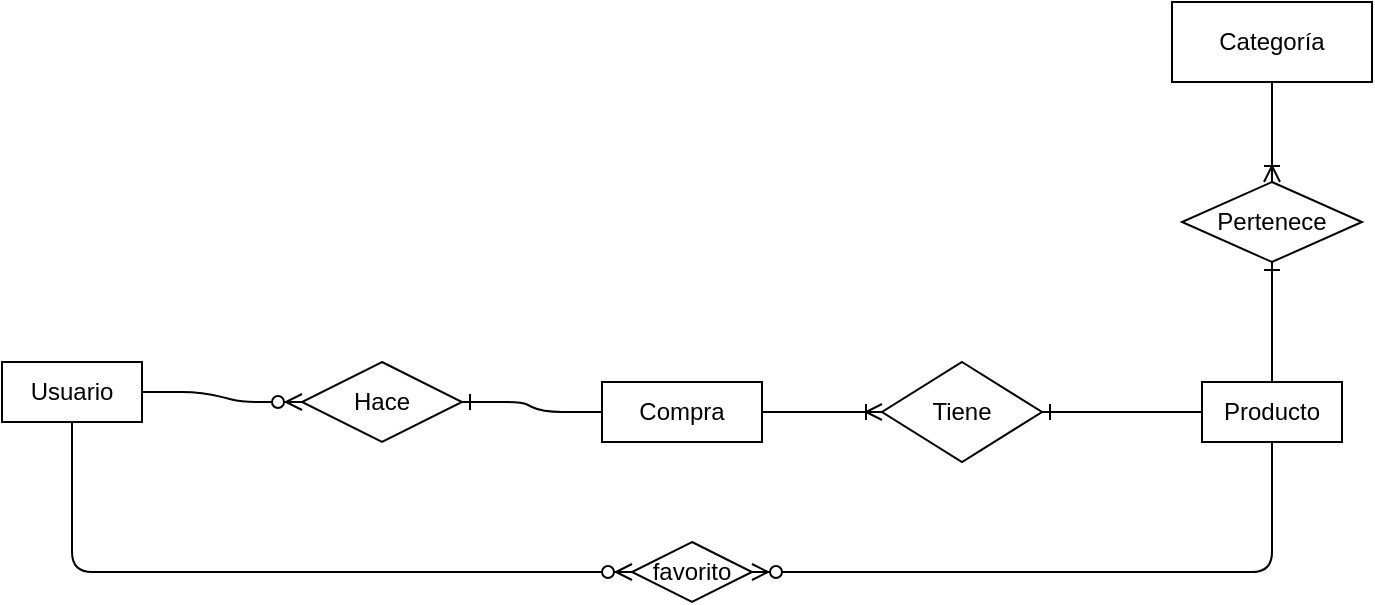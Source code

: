 <mxfile version="14.2.9" type="github" pages="2">
  <diagram id="RxzH7hs2ZWaWXFJWe1hk" name="Page-2">
    <mxGraphModel dx="862" dy="1648" grid="1" gridSize="10" guides="1" tooltips="1" connect="1" arrows="1" fold="1" page="1" pageScale="1" pageWidth="827" pageHeight="1169" math="0" shadow="0">
      <root>
        <mxCell id="3KeiPZf0ssVmCGk3pfz3-0" />
        <mxCell id="3KeiPZf0ssVmCGk3pfz3-1" parent="3KeiPZf0ssVmCGk3pfz3-0" />
        <mxCell id="3KeiPZf0ssVmCGk3pfz3-2" value="Usuario" style="whiteSpace=wrap;html=1;align=center;" parent="3KeiPZf0ssVmCGk3pfz3-1" vertex="1">
          <mxGeometry x="40" y="160" width="70" height="30" as="geometry" />
        </mxCell>
        <mxCell id="3KeiPZf0ssVmCGk3pfz3-3" value="Compra" style="whiteSpace=wrap;html=1;align=center;" parent="3KeiPZf0ssVmCGk3pfz3-1" vertex="1">
          <mxGeometry x="340" y="170" width="80" height="30" as="geometry" />
        </mxCell>
        <mxCell id="3KeiPZf0ssVmCGk3pfz3-4" value="Categoría" style="whiteSpace=wrap;html=1;align=center;" parent="3KeiPZf0ssVmCGk3pfz3-1" vertex="1">
          <mxGeometry x="625" y="-20" width="100" height="40" as="geometry" />
        </mxCell>
        <mxCell id="3KeiPZf0ssVmCGk3pfz3-5" value="Producto" style="whiteSpace=wrap;html=1;align=center;" parent="3KeiPZf0ssVmCGk3pfz3-1" vertex="1">
          <mxGeometry x="640" y="170" width="70" height="30" as="geometry" />
        </mxCell>
        <mxCell id="3KeiPZf0ssVmCGk3pfz3-7" value="Hace" style="shape=rhombus;perimeter=rhombusPerimeter;whiteSpace=wrap;html=1;align=center;" parent="3KeiPZf0ssVmCGk3pfz3-1" vertex="1">
          <mxGeometry x="190" y="160" width="80" height="40" as="geometry" />
        </mxCell>
        <mxCell id="3KeiPZf0ssVmCGk3pfz3-8" value="Tiene" style="shape=rhombus;perimeter=rhombusPerimeter;whiteSpace=wrap;html=1;align=center;" parent="3KeiPZf0ssVmCGk3pfz3-1" vertex="1">
          <mxGeometry x="480" y="160" width="80" height="50" as="geometry" />
        </mxCell>
        <mxCell id="3KeiPZf0ssVmCGk3pfz3-10" value="Pertenece" style="shape=rhombus;perimeter=rhombusPerimeter;whiteSpace=wrap;html=1;align=center;" parent="3KeiPZf0ssVmCGk3pfz3-1" vertex="1">
          <mxGeometry x="630" y="70" width="90" height="40" as="geometry" />
        </mxCell>
        <mxCell id="3KeiPZf0ssVmCGk3pfz3-11" value="favorito" style="shape=rhombus;perimeter=rhombusPerimeter;whiteSpace=wrap;html=1;align=center;" parent="3KeiPZf0ssVmCGk3pfz3-1" vertex="1">
          <mxGeometry x="355" y="250" width="60" height="30" as="geometry" />
        </mxCell>
        <mxCell id="3KeiPZf0ssVmCGk3pfz3-14" value="" style="fontSize=12;html=1;endArrow=ERzeroToMany;endFill=1;exitX=0.5;exitY=1;exitDx=0;exitDy=0;entryX=0;entryY=0.5;entryDx=0;entryDy=0;" parent="3KeiPZf0ssVmCGk3pfz3-1" source="3KeiPZf0ssVmCGk3pfz3-2" target="3KeiPZf0ssVmCGk3pfz3-11" edge="1">
          <mxGeometry width="100" height="100" relative="1" as="geometry">
            <mxPoint x="40" y="490" as="sourcePoint" />
            <mxPoint x="140" y="390" as="targetPoint" />
            <Array as="points">
              <mxPoint x="75" y="265" />
            </Array>
          </mxGeometry>
        </mxCell>
        <mxCell id="A1wORv-ZNTnCBaZTpqI1-0" value="" style="edgeStyle=entityRelationEdgeStyle;fontSize=12;html=1;endArrow=ERzeroToMany;endFill=1;exitX=1;exitY=0.5;exitDx=0;exitDy=0;entryX=0;entryY=0.5;entryDx=0;entryDy=0;" parent="3KeiPZf0ssVmCGk3pfz3-1" source="3KeiPZf0ssVmCGk3pfz3-2" target="3KeiPZf0ssVmCGk3pfz3-7" edge="1">
          <mxGeometry width="100" height="100" relative="1" as="geometry">
            <mxPoint x="130" y="310" as="sourcePoint" />
            <mxPoint x="230" y="210" as="targetPoint" />
          </mxGeometry>
        </mxCell>
        <mxCell id="A1wORv-ZNTnCBaZTpqI1-1" value="" style="edgeStyle=entityRelationEdgeStyle;fontSize=12;html=1;endArrow=ERone;endFill=1;entryX=1;entryY=0.5;entryDx=0;entryDy=0;exitX=0;exitY=0.5;exitDx=0;exitDy=0;" parent="3KeiPZf0ssVmCGk3pfz3-1" source="3KeiPZf0ssVmCGk3pfz3-3" target="3KeiPZf0ssVmCGk3pfz3-7" edge="1">
          <mxGeometry width="100" height="100" relative="1" as="geometry">
            <mxPoint x="210" y="360" as="sourcePoint" />
            <mxPoint x="310" y="260" as="targetPoint" />
          </mxGeometry>
        </mxCell>
        <mxCell id="A1wORv-ZNTnCBaZTpqI1-2" value="" style="fontSize=12;html=1;endArrow=ERzeroToMany;endFill=1;exitX=0.5;exitY=1;exitDx=0;exitDy=0;entryX=1;entryY=0.5;entryDx=0;entryDy=0;" parent="3KeiPZf0ssVmCGk3pfz3-1" source="3KeiPZf0ssVmCGk3pfz3-5" target="3KeiPZf0ssVmCGk3pfz3-11" edge="1">
          <mxGeometry width="100" height="100" relative="1" as="geometry">
            <mxPoint x="75" y="320" as="sourcePoint" />
            <mxPoint x="220" y="240" as="targetPoint" />
            <Array as="points">
              <mxPoint x="675" y="265" />
            </Array>
          </mxGeometry>
        </mxCell>
        <mxCell id="A1wORv-ZNTnCBaZTpqI1-3" value="" style="edgeStyle=entityRelationEdgeStyle;fontSize=12;html=1;endArrow=ERoneToMany;exitX=1;exitY=0.5;exitDx=0;exitDy=0;entryX=0;entryY=0.5;entryDx=0;entryDy=0;" parent="3KeiPZf0ssVmCGk3pfz3-1" source="3KeiPZf0ssVmCGk3pfz3-3" target="3KeiPZf0ssVmCGk3pfz3-8" edge="1">
          <mxGeometry width="100" height="100" relative="1" as="geometry">
            <mxPoint x="440" y="320" as="sourcePoint" />
            <mxPoint x="540" y="220" as="targetPoint" />
          </mxGeometry>
        </mxCell>
        <mxCell id="A1wORv-ZNTnCBaZTpqI1-4" value="" style="edgeStyle=entityRelationEdgeStyle;fontSize=12;html=1;endArrow=ERone;endFill=1;exitX=0;exitY=0.5;exitDx=0;exitDy=0;entryX=1;entryY=0.5;entryDx=0;entryDy=0;" parent="3KeiPZf0ssVmCGk3pfz3-1" source="3KeiPZf0ssVmCGk3pfz3-5" target="3KeiPZf0ssVmCGk3pfz3-8" edge="1">
          <mxGeometry width="100" height="100" relative="1" as="geometry">
            <mxPoint x="590" y="360" as="sourcePoint" />
            <mxPoint x="690" y="260" as="targetPoint" />
          </mxGeometry>
        </mxCell>
        <mxCell id="A1wORv-ZNTnCBaZTpqI1-5" value="" style="fontSize=12;html=1;endArrow=ERone;endFill=1;exitX=0.5;exitY=0;exitDx=0;exitDy=0;entryX=0.5;entryY=1;entryDx=0;entryDy=0;" parent="3KeiPZf0ssVmCGk3pfz3-1" source="3KeiPZf0ssVmCGk3pfz3-5" target="3KeiPZf0ssVmCGk3pfz3-10" edge="1">
          <mxGeometry width="100" height="100" relative="1" as="geometry">
            <mxPoint x="540" y="140" as="sourcePoint" />
            <mxPoint x="640" y="40" as="targetPoint" />
            <Array as="points" />
          </mxGeometry>
        </mxCell>
        <mxCell id="A1wORv-ZNTnCBaZTpqI1-6" value="" style="fontSize=12;html=1;endArrow=ERoneToMany;entryX=0.5;entryY=0;entryDx=0;entryDy=0;exitX=0.5;exitY=1;exitDx=0;exitDy=0;" parent="3KeiPZf0ssVmCGk3pfz3-1" source="3KeiPZf0ssVmCGk3pfz3-4" target="3KeiPZf0ssVmCGk3pfz3-10" edge="1">
          <mxGeometry width="100" height="100" relative="1" as="geometry">
            <mxPoint x="520" y="130" as="sourcePoint" />
            <mxPoint x="620" y="30" as="targetPoint" />
          </mxGeometry>
        </mxCell>
      </root>
    </mxGraphModel>
  </diagram>
  <diagram id="R2lEEEUBdFMjLlhIrx00" name="Page-1">
    <mxGraphModel dx="1108" dy="719" grid="1" gridSize="10" guides="1" tooltips="1" connect="1" arrows="1" fold="1" page="1" pageScale="1" pageWidth="850" pageHeight="1100" math="0" shadow="0" extFonts="Permanent Marker^https://fonts.googleapis.com/css?family=Permanent+Marker">
      <root>
        <mxCell id="0" />
        <mxCell id="1" parent="0" />
        <mxCell id="KMKNXNfoUTT117izKfuX-3" value="Usuario" style="swimlane;childLayout=stackLayout;horizontal=1;startSize=30;horizontalStack=0;rounded=1;fontSize=14;fontStyle=0;strokeWidth=2;resizeParent=0;resizeLast=1;shadow=0;dashed=0;align=center;" parent="1" vertex="1">
          <mxGeometry x="30" y="170" width="160" height="120" as="geometry" />
        </mxCell>
        <mxCell id="KMKNXNfoUTT117izKfuX-4" value="correo&#xa;contraseña&#xa;tipoDocumento&#xa;documento&#xa;estado&#xa;&#xa;" style="align=left;strokeColor=none;fillColor=none;spacingLeft=4;fontSize=12;verticalAlign=top;resizable=0;rotatable=0;part=1;" parent="KMKNXNfoUTT117izKfuX-3" vertex="1">
          <mxGeometry y="30" width="160" height="90" as="geometry" />
        </mxCell>
        <mxCell id="KMKNXNfoUTT117izKfuX-12" value="Compra" style="swimlane;childLayout=stackLayout;horizontal=1;startSize=30;horizontalStack=0;rounded=1;fontSize=14;fontStyle=0;strokeWidth=2;resizeParent=0;resizeLast=1;shadow=0;dashed=0;align=center;" parent="1" vertex="1">
          <mxGeometry x="300" y="170" width="160" height="120" as="geometry" />
        </mxCell>
        <mxCell id="KMKNXNfoUTT117izKfuX-13" value="idCompra&#xa;idUsuario&#xa;fecha&#xa;valor&#xa;medioDePago&#xa;" style="align=left;strokeColor=none;fillColor=none;spacingLeft=4;fontSize=12;verticalAlign=top;resizable=0;rotatable=0;part=1;" parent="KMKNXNfoUTT117izKfuX-12" vertex="1">
          <mxGeometry y="30" width="160" height="90" as="geometry" />
        </mxCell>
        <mxCell id="oVXCaiQ2V0WX8Y322U3L-17" value="CompraProducto" style="swimlane;childLayout=stackLayout;horizontal=1;startSize=30;horizontalStack=0;rounded=1;fontSize=14;fontStyle=0;strokeWidth=2;resizeParent=0;resizeLast=1;shadow=0;dashed=0;align=center;" parent="1" vertex="1">
          <mxGeometry x="570" y="170" width="160" height="120" as="geometry" />
        </mxCell>
        <mxCell id="oVXCaiQ2V0WX8Y322U3L-18" value="id&#xa;idCompra&#xa;idProducto&#xa;cantidad&#xa;" style="align=left;strokeColor=none;fillColor=none;spacingLeft=4;fontSize=12;verticalAlign=top;resizable=0;rotatable=0;part=1;" parent="oVXCaiQ2V0WX8Y322U3L-17" vertex="1">
          <mxGeometry y="30" width="160" height="90" as="geometry" />
        </mxCell>
        <mxCell id="oVXCaiQ2V0WX8Y322U3L-19" value="Producto" style="swimlane;childLayout=stackLayout;horizontal=1;startSize=30;horizontalStack=0;rounded=1;fontSize=14;fontStyle=0;strokeWidth=2;resizeParent=0;resizeLast=1;shadow=0;dashed=0;align=center;" parent="1" vertex="1">
          <mxGeometry x="820" y="170" width="160" height="260" as="geometry" />
        </mxCell>
        <mxCell id="oVXCaiQ2V0WX8Y322U3L-20" value="id&#xa;idSubCategoria&#xa;nombre&#xa;descripción&#xa;cantidad&#xa;color&#xa;talla&#xa;marca&#xa;modelo&#xa;alto&#xa;largo&#xa;ancho&#xa;profundidad&#xa;otros&#xa;estado&#xa;&#xa;&#xa;" style="align=left;strokeColor=none;fillColor=none;spacingLeft=4;fontSize=12;verticalAlign=top;resizable=0;rotatable=0;part=1;" parent="oVXCaiQ2V0WX8Y322U3L-19" vertex="1">
          <mxGeometry y="30" width="160" height="230" as="geometry" />
        </mxCell>
        <mxCell id="oVXCaiQ2V0WX8Y322U3L-22" value="" style="endArrow=none;html=1;rounded=0;exitX=1.003;exitY=0.162;exitDx=0;exitDy=0;exitPerimeter=0;entryX=0;entryY=0.25;entryDx=0;entryDy=0;startArrow=ERmany;startFill=0;" parent="1" source="KMKNXNfoUTT117izKfuX-4" target="KMKNXNfoUTT117izKfuX-13" edge="1">
          <mxGeometry relative="1" as="geometry">
            <mxPoint x="200" y="390" as="sourcePoint" />
            <mxPoint x="360" y="390" as="targetPoint" />
          </mxGeometry>
        </mxCell>
        <mxCell id="oVXCaiQ2V0WX8Y322U3L-23" value="" style="endArrow=none;html=1;rounded=0;exitX=1;exitY=0.25;exitDx=0;exitDy=0;entryX=0;entryY=0.25;entryDx=0;entryDy=0;" parent="1" source="KMKNXNfoUTT117izKfuX-13" target="oVXCaiQ2V0WX8Y322U3L-18" edge="1">
          <mxGeometry relative="1" as="geometry">
            <mxPoint x="480" y="380" as="sourcePoint" />
            <mxPoint x="640" y="380" as="targetPoint" />
          </mxGeometry>
        </mxCell>
        <mxCell id="oVXCaiQ2V0WX8Y322U3L-24" value="" style="endArrow=none;html=1;rounded=0;entryX=-0.006;entryY=0.1;entryDx=0;entryDy=0;entryPerimeter=0;exitX=1;exitY=0.5;exitDx=0;exitDy=0;" parent="1" source="oVXCaiQ2V0WX8Y322U3L-18" target="oVXCaiQ2V0WX8Y322U3L-20" edge="1">
          <mxGeometry relative="1" as="geometry">
            <mxPoint x="620" y="350" as="sourcePoint" />
            <mxPoint x="780" y="350" as="targetPoint" />
            <Array as="points">
              <mxPoint x="750" y="216" />
            </Array>
          </mxGeometry>
        </mxCell>
        <mxCell id="oVXCaiQ2V0WX8Y322U3L-25" value="subCategoría" style="swimlane;childLayout=stackLayout;horizontal=1;startSize=30;horizontalStack=0;rounded=1;fontSize=14;fontStyle=0;strokeWidth=2;resizeParent=0;resizeLast=1;shadow=0;dashed=0;align=center;" parent="1" vertex="1">
          <mxGeometry x="810" y="450" width="160" height="120" as="geometry" />
        </mxCell>
        <mxCell id="oVXCaiQ2V0WX8Y322U3L-26" value="id&#xa;idCategoria&#xa;nombre&#xa;descripción&#xa;estado&#xa;&#xa;&#xa;" style="align=left;strokeColor=none;fillColor=none;spacingLeft=4;fontSize=12;verticalAlign=top;resizable=0;rotatable=0;part=1;" parent="oVXCaiQ2V0WX8Y322U3L-25" vertex="1">
          <mxGeometry y="30" width="160" height="90" as="geometry" />
        </mxCell>
        <mxCell id="oVXCaiQ2V0WX8Y322U3L-27" value="" style="endArrow=none;html=1;rounded=0;entryX=1.012;entryY=0.127;entryDx=0;entryDy=0;entryPerimeter=0;" parent="1" target="oVXCaiQ2V0WX8Y322U3L-20" edge="1">
          <mxGeometry relative="1" as="geometry">
            <mxPoint x="970" y="470" as="sourcePoint" />
            <mxPoint x="1020" y="400" as="targetPoint" />
            <Array as="points">
              <mxPoint x="1000" y="470" />
              <mxPoint x="1000" y="340" />
              <mxPoint x="1000" y="229" />
            </Array>
          </mxGeometry>
        </mxCell>
        <mxCell id="oVXCaiQ2V0WX8Y322U3L-28" value="Favoritos" style="swimlane;childLayout=stackLayout;horizontal=1;startSize=30;horizontalStack=0;rounded=1;fontSize=14;fontStyle=0;strokeWidth=2;resizeParent=0;resizeLast=1;shadow=0;dashed=0;align=center;" parent="1" vertex="1">
          <mxGeometry x="360" y="390" width="160" height="120" as="geometry" />
        </mxCell>
        <mxCell id="oVXCaiQ2V0WX8Y322U3L-29" value="id&#xa;idUsuario&#xa;idProducto&#xa;&#xa;&#xa;" style="align=left;strokeColor=none;fillColor=none;spacingLeft=4;fontSize=12;verticalAlign=top;resizable=0;rotatable=0;part=1;" parent="oVXCaiQ2V0WX8Y322U3L-28" vertex="1">
          <mxGeometry y="30" width="160" height="90" as="geometry" />
        </mxCell>
        <mxCell id="oVXCaiQ2V0WX8Y322U3L-30" value="" style="endArrow=none;html=1;rounded=0;exitX=-0.006;exitY=0.114;exitDx=0;exitDy=0;exitPerimeter=0;entryX=0;entryY=0.25;entryDx=0;entryDy=0;" parent="1" source="KMKNXNfoUTT117izKfuX-4" target="oVXCaiQ2V0WX8Y322U3L-29" edge="1">
          <mxGeometry relative="1" as="geometry">
            <mxPoint x="80" y="450" as="sourcePoint" />
            <mxPoint x="240" y="450" as="targetPoint" />
            <Array as="points">
              <mxPoint x="10" y="210" />
              <mxPoint x="10" y="443" />
            </Array>
          </mxGeometry>
        </mxCell>
        <mxCell id="oVXCaiQ2V0WX8Y322U3L-31" value="" style="endArrow=none;html=1;rounded=0;exitX=1;exitY=0.5;exitDx=0;exitDy=0;entryX=0.003;entryY=0.082;entryDx=0;entryDy=0;entryPerimeter=0;" parent="1" source="oVXCaiQ2V0WX8Y322U3L-29" target="oVXCaiQ2V0WX8Y322U3L-20" edge="1">
          <mxGeometry relative="1" as="geometry">
            <mxPoint x="580" y="450" as="sourcePoint" />
            <mxPoint x="740" y="450" as="targetPoint" />
            <Array as="points">
              <mxPoint x="770" y="465" />
              <mxPoint x="770" y="213" />
            </Array>
          </mxGeometry>
        </mxCell>
        <mxCell id="t97wQVj9WpkQy9e8TELb-1" value="Categoría" style="swimlane;childLayout=stackLayout;horizontal=1;startSize=30;horizontalStack=0;rounded=1;fontSize=14;fontStyle=0;strokeWidth=2;resizeParent=0;resizeLast=1;shadow=0;dashed=0;align=center;" parent="1" vertex="1">
          <mxGeometry x="810" y="590" width="160" height="120" as="geometry" />
        </mxCell>
        <mxCell id="t97wQVj9WpkQy9e8TELb-2" value="id&#xa;idCategoriaPrincipal&#xa;nombre&#xa;descripción&#xa;estado&#xa;&#xa;&#xa;" style="align=left;strokeColor=none;fillColor=none;spacingLeft=4;fontSize=12;verticalAlign=top;resizable=0;rotatable=0;part=1;" parent="t97wQVj9WpkQy9e8TELb-1" vertex="1">
          <mxGeometry y="30" width="160" height="90" as="geometry" />
        </mxCell>
        <mxCell id="t97wQVj9WpkQy9e8TELb-3" value="" style="endArrow=none;html=1;rounded=0;exitX=1;exitY=0.25;exitDx=0;exitDy=0;entryX=1;entryY=0;entryDx=0;entryDy=0;" parent="1" source="oVXCaiQ2V0WX8Y322U3L-26" target="t97wQVj9WpkQy9e8TELb-2" edge="1">
          <mxGeometry relative="1" as="geometry">
            <mxPoint x="1050" y="580" as="sourcePoint" />
            <mxPoint x="1210" y="580" as="targetPoint" />
            <Array as="points">
              <mxPoint x="1040" y="483" />
              <mxPoint x="1040" y="620" />
            </Array>
          </mxGeometry>
        </mxCell>
        <mxCell id="PmoitypQhOPVoDSf-sWX-1" value="Foto" style="swimlane;childLayout=stackLayout;horizontal=1;startSize=30;horizontalStack=0;rounded=1;fontSize=14;fontStyle=0;strokeWidth=2;resizeParent=0;resizeLast=1;shadow=0;dashed=0;align=center;" vertex="1" parent="1">
          <mxGeometry x="1240" y="160" width="160" height="120" as="geometry" />
        </mxCell>
        <mxCell id="PmoitypQhOPVoDSf-sWX-2" value="id&#xa;contenido&#xa;" style="align=left;strokeColor=none;fillColor=none;spacingLeft=4;fontSize=12;verticalAlign=top;resizable=0;rotatable=0;part=1;" vertex="1" parent="PmoitypQhOPVoDSf-sWX-1">
          <mxGeometry y="30" width="160" height="90" as="geometry" />
        </mxCell>
        <mxCell id="PmoitypQhOPVoDSf-sWX-3" value="id&#xa;contenido&#xa;" style="align=left;strokeColor=none;fillColor=none;spacingLeft=4;fontSize=12;verticalAlign=top;resizable=0;rotatable=0;part=1;" vertex="1" parent="1">
          <mxGeometry x="1240" y="190" width="160" height="90" as="geometry" />
        </mxCell>
        <mxCell id="PmoitypQhOPVoDSf-sWX-4" value="ProductoFoto" style="swimlane;childLayout=stackLayout;horizontal=1;startSize=30;horizontalStack=0;rounded=1;fontSize=14;fontStyle=0;strokeWidth=2;resizeParent=0;resizeLast=1;shadow=0;dashed=0;align=center;" vertex="1" parent="1">
          <mxGeometry x="1040" y="240" width="160" height="120" as="geometry" />
        </mxCell>
        <mxCell id="PmoitypQhOPVoDSf-sWX-5" value="id&#xa;idProducto&#xa;idFoto&#xa;&#xa;" style="align=left;strokeColor=none;fillColor=none;spacingLeft=4;fontSize=12;verticalAlign=top;resizable=0;rotatable=0;part=1;" vertex="1" parent="PmoitypQhOPVoDSf-sWX-4">
          <mxGeometry y="30" width="160" height="90" as="geometry" />
        </mxCell>
        <mxCell id="PmoitypQhOPVoDSf-sWX-6" value="" style="endArrow=none;html=1;rounded=0;exitX=1;exitY=0.087;exitDx=0;exitDy=0;exitPerimeter=0;entryX=0;entryY=0.25;entryDx=0;entryDy=0;" edge="1" parent="1" source="oVXCaiQ2V0WX8Y322U3L-20" target="PmoitypQhOPVoDSf-sWX-5">
          <mxGeometry relative="1" as="geometry">
            <mxPoint x="1100" y="440" as="sourcePoint" />
            <mxPoint x="1040" y="280" as="targetPoint" />
            <Array as="points">
              <mxPoint x="1000" y="220" />
            </Array>
          </mxGeometry>
        </mxCell>
        <mxCell id="PmoitypQhOPVoDSf-sWX-7" value="" style="endArrow=none;html=1;rounded=0;entryX=0;entryY=0.089;entryDx=0;entryDy=0;entryPerimeter=0;" edge="1" parent="1" target="PmoitypQhOPVoDSf-sWX-3">
          <mxGeometry relative="1" as="geometry">
            <mxPoint x="1200" y="310" as="sourcePoint" />
            <mxPoint x="1360" y="330" as="targetPoint" />
          </mxGeometry>
        </mxCell>
      </root>
    </mxGraphModel>
  </diagram>
</mxfile>
